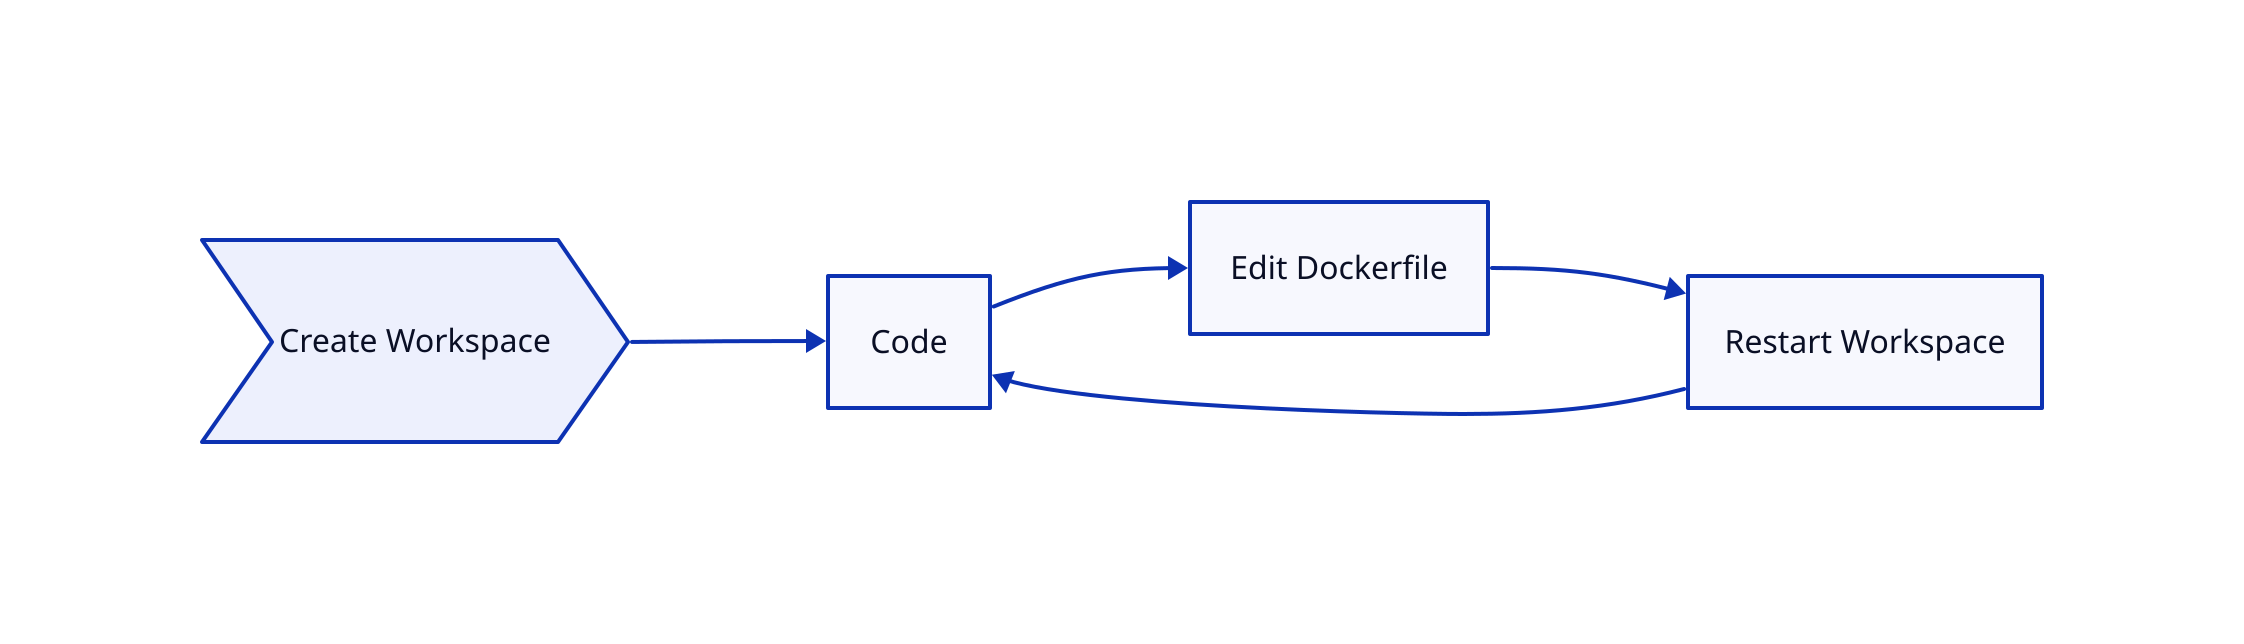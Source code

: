 direction: right

style: {
  fill: transparent
}

create: Create Workspace {
  shape: step
}

create -> "Code" -> "Edit Dockerfile" -> "Restart Workspace" -> Code
